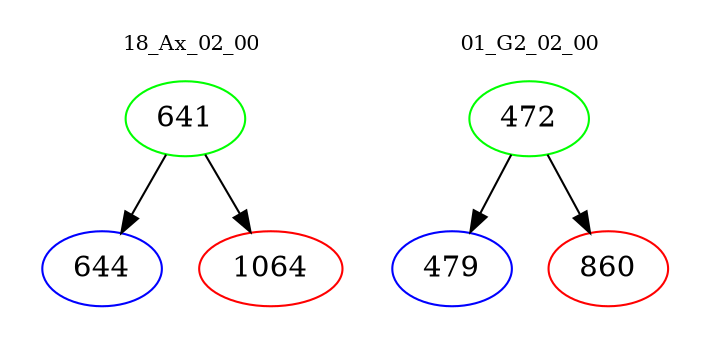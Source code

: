 digraph{
subgraph cluster_0 {
color = white
label = "18_Ax_02_00";
fontsize=10;
T0_641 [label="641", color="green"]
T0_641 -> T0_644 [color="black"]
T0_644 [label="644", color="blue"]
T0_641 -> T0_1064 [color="black"]
T0_1064 [label="1064", color="red"]
}
subgraph cluster_1 {
color = white
label = "01_G2_02_00";
fontsize=10;
T1_472 [label="472", color="green"]
T1_472 -> T1_479 [color="black"]
T1_479 [label="479", color="blue"]
T1_472 -> T1_860 [color="black"]
T1_860 [label="860", color="red"]
}
}
